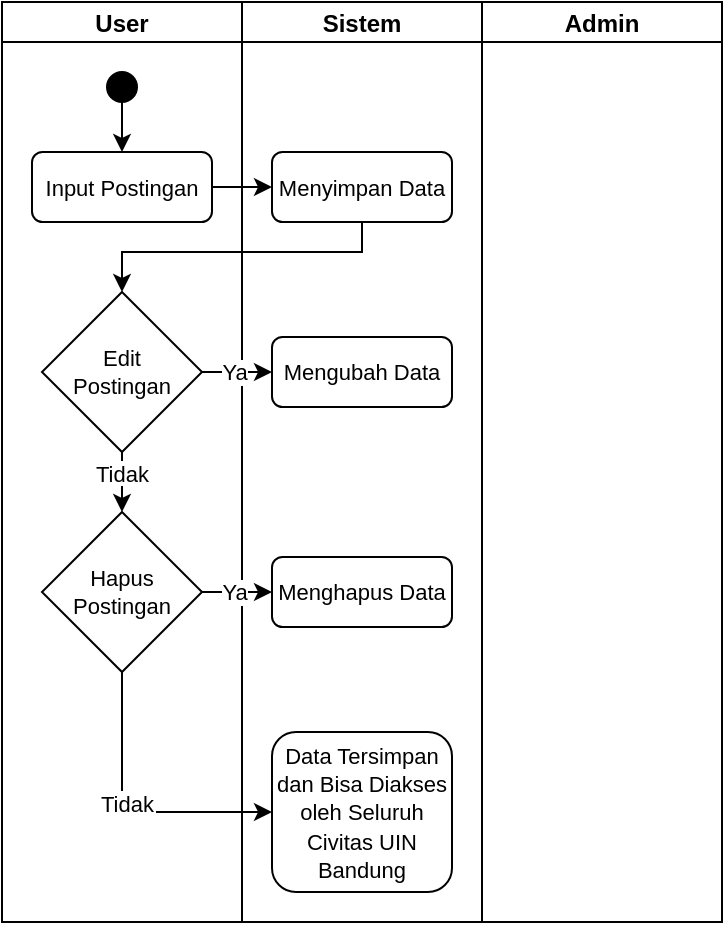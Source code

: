 <mxfile version="18.0.7" type="github">
  <diagram id="rccOYHH4qY7gBBI4MyvZ" name="Forum">
    <mxGraphModel dx="821" dy="441" grid="1" gridSize="10" guides="1" tooltips="1" connect="1" arrows="1" fold="1" page="1" pageScale="1" pageWidth="827" pageHeight="1169" math="0" shadow="0">
      <root>
        <mxCell id="0" />
        <mxCell id="1" parent="0" />
        <mxCell id="h8yCzgjyWEyglcSYYh0_-5" value="Sistem" style="swimlane;startSize=20;" vertex="1" parent="1">
          <mxGeometry x="354" y="355" width="120" height="460" as="geometry" />
        </mxCell>
        <mxCell id="h8yCzgjyWEyglcSYYh0_-10" value="&lt;font style=&quot;font-size: 11px;&quot;&gt;Menyimpan Data&lt;/font&gt;" style="rounded=1;whiteSpace=wrap;html=1;fillColor=#FFFFFF;" vertex="1" parent="h8yCzgjyWEyglcSYYh0_-5">
          <mxGeometry x="15" y="75" width="90" height="35" as="geometry" />
        </mxCell>
        <mxCell id="h8yCzgjyWEyglcSYYh0_-13" value="&lt;font style=&quot;font-size: 11px;&quot;&gt;Mengubah Data&lt;/font&gt;" style="rounded=1;whiteSpace=wrap;html=1;fillColor=#FFFFFF;" vertex="1" parent="h8yCzgjyWEyglcSYYh0_-5">
          <mxGeometry x="15" y="167.5" width="90" height="35" as="geometry" />
        </mxCell>
        <mxCell id="h8yCzgjyWEyglcSYYh0_-17" value="&lt;font style=&quot;font-size: 11px;&quot;&gt;Menghapus Data&lt;/font&gt;" style="rounded=1;whiteSpace=wrap;html=1;fillColor=#FFFFFF;" vertex="1" parent="h8yCzgjyWEyglcSYYh0_-5">
          <mxGeometry x="15" y="277.5" width="90" height="35" as="geometry" />
        </mxCell>
        <mxCell id="h8yCzgjyWEyglcSYYh0_-21" value="&lt;font style=&quot;font-size: 11px;&quot;&gt;Data Tersimpan dan Bisa Diakses oleh Seluruh Civitas UIN Bandung&lt;/font&gt;" style="rounded=1;whiteSpace=wrap;html=1;fillColor=#FFFFFF;" vertex="1" parent="h8yCzgjyWEyglcSYYh0_-5">
          <mxGeometry x="15" y="365" width="90" height="80" as="geometry" />
        </mxCell>
        <mxCell id="h8yCzgjyWEyglcSYYh0_-6" value="Admin" style="swimlane;startSize=20;" vertex="1" parent="1">
          <mxGeometry x="474" y="355" width="120" height="460" as="geometry" />
        </mxCell>
        <mxCell id="h8yCzgjyWEyglcSYYh0_-7" value="User" style="swimlane;startSize=20;" vertex="1" parent="1">
          <mxGeometry x="234" y="355" width="120" height="460" as="geometry" />
        </mxCell>
        <mxCell id="h8yCzgjyWEyglcSYYh0_-22" style="edgeStyle=orthogonalEdgeStyle;rounded=0;orthogonalLoop=1;jettySize=auto;html=1;exitX=0.5;exitY=1;exitDx=0;exitDy=0;entryX=0.5;entryY=0;entryDx=0;entryDy=0;fontSize=11;" edge="1" parent="h8yCzgjyWEyglcSYYh0_-7" source="h8yCzgjyWEyglcSYYh0_-8" target="h8yCzgjyWEyglcSYYh0_-9">
          <mxGeometry relative="1" as="geometry" />
        </mxCell>
        <mxCell id="h8yCzgjyWEyglcSYYh0_-8" value="" style="ellipse;whiteSpace=wrap;html=1;aspect=fixed;fillColor=#000000;" vertex="1" parent="h8yCzgjyWEyglcSYYh0_-7">
          <mxGeometry x="52.5" y="35" width="15" height="15" as="geometry" />
        </mxCell>
        <mxCell id="h8yCzgjyWEyglcSYYh0_-9" value="&lt;font style=&quot;font-size: 11px;&quot;&gt;Input Postingan&lt;/font&gt;" style="rounded=1;whiteSpace=wrap;html=1;fillColor=#FFFFFF;" vertex="1" parent="h8yCzgjyWEyglcSYYh0_-7">
          <mxGeometry x="15" y="75" width="90" height="35" as="geometry" />
        </mxCell>
        <mxCell id="h8yCzgjyWEyglcSYYh0_-12" value="Edit &lt;br&gt;Postingan" style="rhombus;whiteSpace=wrap;html=1;fontSize=11;fillColor=#FFFFFF;" vertex="1" parent="h8yCzgjyWEyglcSYYh0_-7">
          <mxGeometry x="20" y="145" width="80" height="80" as="geometry" />
        </mxCell>
        <mxCell id="h8yCzgjyWEyglcSYYh0_-18" value="Hapus&lt;br&gt;Postingan" style="rhombus;whiteSpace=wrap;html=1;fontSize=11;fillColor=#FFFFFF;" vertex="1" parent="h8yCzgjyWEyglcSYYh0_-7">
          <mxGeometry x="20" y="255" width="80" height="80" as="geometry" />
        </mxCell>
        <mxCell id="h8yCzgjyWEyglcSYYh0_-25" value="" style="endArrow=classic;html=1;rounded=0;fontSize=11;exitX=0.5;exitY=1;exitDx=0;exitDy=0;entryX=0.5;entryY=0;entryDx=0;entryDy=0;" edge="1" parent="h8yCzgjyWEyglcSYYh0_-7" source="h8yCzgjyWEyglcSYYh0_-12" target="h8yCzgjyWEyglcSYYh0_-18">
          <mxGeometry relative="1" as="geometry">
            <mxPoint x="110" y="195" as="sourcePoint" />
            <mxPoint x="145" y="195" as="targetPoint" />
          </mxGeometry>
        </mxCell>
        <mxCell id="h8yCzgjyWEyglcSYYh0_-26" value="Tidak" style="edgeLabel;resizable=0;align=center;verticalAlign=middle;fontSize=11;fillColor=#FFFFFF;" connectable="0" vertex="1" parent="h8yCzgjyWEyglcSYYh0_-25">
          <mxGeometry relative="1" as="geometry">
            <mxPoint y="-5" as="offset" />
          </mxGeometry>
        </mxCell>
        <mxCell id="h8yCzgjyWEyglcSYYh0_-14" value="" style="endArrow=classic;html=1;rounded=0;fontSize=11;exitX=1;exitY=0.5;exitDx=0;exitDy=0;entryX=0;entryY=0.5;entryDx=0;entryDy=0;" edge="1" parent="1" source="h8yCzgjyWEyglcSYYh0_-12" target="h8yCzgjyWEyglcSYYh0_-13">
          <mxGeometry relative="1" as="geometry">
            <mxPoint x="350" y="540" as="sourcePoint" />
            <mxPoint x="450" y="540" as="targetPoint" />
          </mxGeometry>
        </mxCell>
        <mxCell id="h8yCzgjyWEyglcSYYh0_-15" value="Ya" style="edgeLabel;resizable=0;html=1;align=center;verticalAlign=middle;fontSize=11;fillColor=#FFFFFF;" connectable="0" vertex="1" parent="h8yCzgjyWEyglcSYYh0_-14">
          <mxGeometry relative="1" as="geometry">
            <mxPoint x="-2" as="offset" />
          </mxGeometry>
        </mxCell>
        <mxCell id="h8yCzgjyWEyglcSYYh0_-19" value="" style="endArrow=classic;html=1;rounded=0;fontSize=11;exitX=1;exitY=0.5;exitDx=0;exitDy=0;entryX=0;entryY=0.5;entryDx=0;entryDy=0;" edge="1" parent="1" source="h8yCzgjyWEyglcSYYh0_-18" target="h8yCzgjyWEyglcSYYh0_-17">
          <mxGeometry relative="1" as="geometry">
            <mxPoint x="350" y="640" as="sourcePoint" />
            <mxPoint x="450" y="640" as="targetPoint" />
          </mxGeometry>
        </mxCell>
        <mxCell id="h8yCzgjyWEyglcSYYh0_-20" value="Ya" style="edgeLabel;resizable=0;html=1;align=center;verticalAlign=middle;fontSize=11;fillColor=#FFFFFF;" connectable="0" vertex="1" parent="h8yCzgjyWEyglcSYYh0_-19">
          <mxGeometry relative="1" as="geometry">
            <mxPoint x="-2" as="offset" />
          </mxGeometry>
        </mxCell>
        <mxCell id="h8yCzgjyWEyglcSYYh0_-23" style="edgeStyle=orthogonalEdgeStyle;rounded=0;orthogonalLoop=1;jettySize=auto;html=1;exitX=1;exitY=0.5;exitDx=0;exitDy=0;entryX=0;entryY=0.5;entryDx=0;entryDy=0;fontSize=11;" edge="1" parent="1" source="h8yCzgjyWEyglcSYYh0_-9" target="h8yCzgjyWEyglcSYYh0_-10">
          <mxGeometry relative="1" as="geometry" />
        </mxCell>
        <mxCell id="h8yCzgjyWEyglcSYYh0_-24" style="edgeStyle=orthogonalEdgeStyle;rounded=0;orthogonalLoop=1;jettySize=auto;html=1;exitX=0.5;exitY=1;exitDx=0;exitDy=0;entryX=0.5;entryY=0;entryDx=0;entryDy=0;fontSize=11;" edge="1" parent="1" source="h8yCzgjyWEyglcSYYh0_-10" target="h8yCzgjyWEyglcSYYh0_-12">
          <mxGeometry relative="1" as="geometry">
            <Array as="points">
              <mxPoint x="414" y="480" />
              <mxPoint x="294" y="480" />
            </Array>
          </mxGeometry>
        </mxCell>
        <mxCell id="h8yCzgjyWEyglcSYYh0_-28" value="" style="endArrow=classic;html=1;rounded=0;fontSize=11;exitX=0.5;exitY=1;exitDx=0;exitDy=0;entryX=0;entryY=0.5;entryDx=0;entryDy=0;" edge="1" parent="1" source="h8yCzgjyWEyglcSYYh0_-18" target="h8yCzgjyWEyglcSYYh0_-21">
          <mxGeometry relative="1" as="geometry">
            <mxPoint x="304" y="590" as="sourcePoint" />
            <mxPoint x="304" y="620" as="targetPoint" />
            <Array as="points">
              <mxPoint x="294" y="760" />
            </Array>
          </mxGeometry>
        </mxCell>
        <mxCell id="h8yCzgjyWEyglcSYYh0_-29" value="Tidak" style="edgeLabel;resizable=0;align=center;verticalAlign=middle;fontSize=11;fillColor=#FFFFFF;" connectable="0" vertex="1" parent="h8yCzgjyWEyglcSYYh0_-28">
          <mxGeometry relative="1" as="geometry">
            <mxPoint y="-5" as="offset" />
          </mxGeometry>
        </mxCell>
      </root>
    </mxGraphModel>
  </diagram>
</mxfile>
